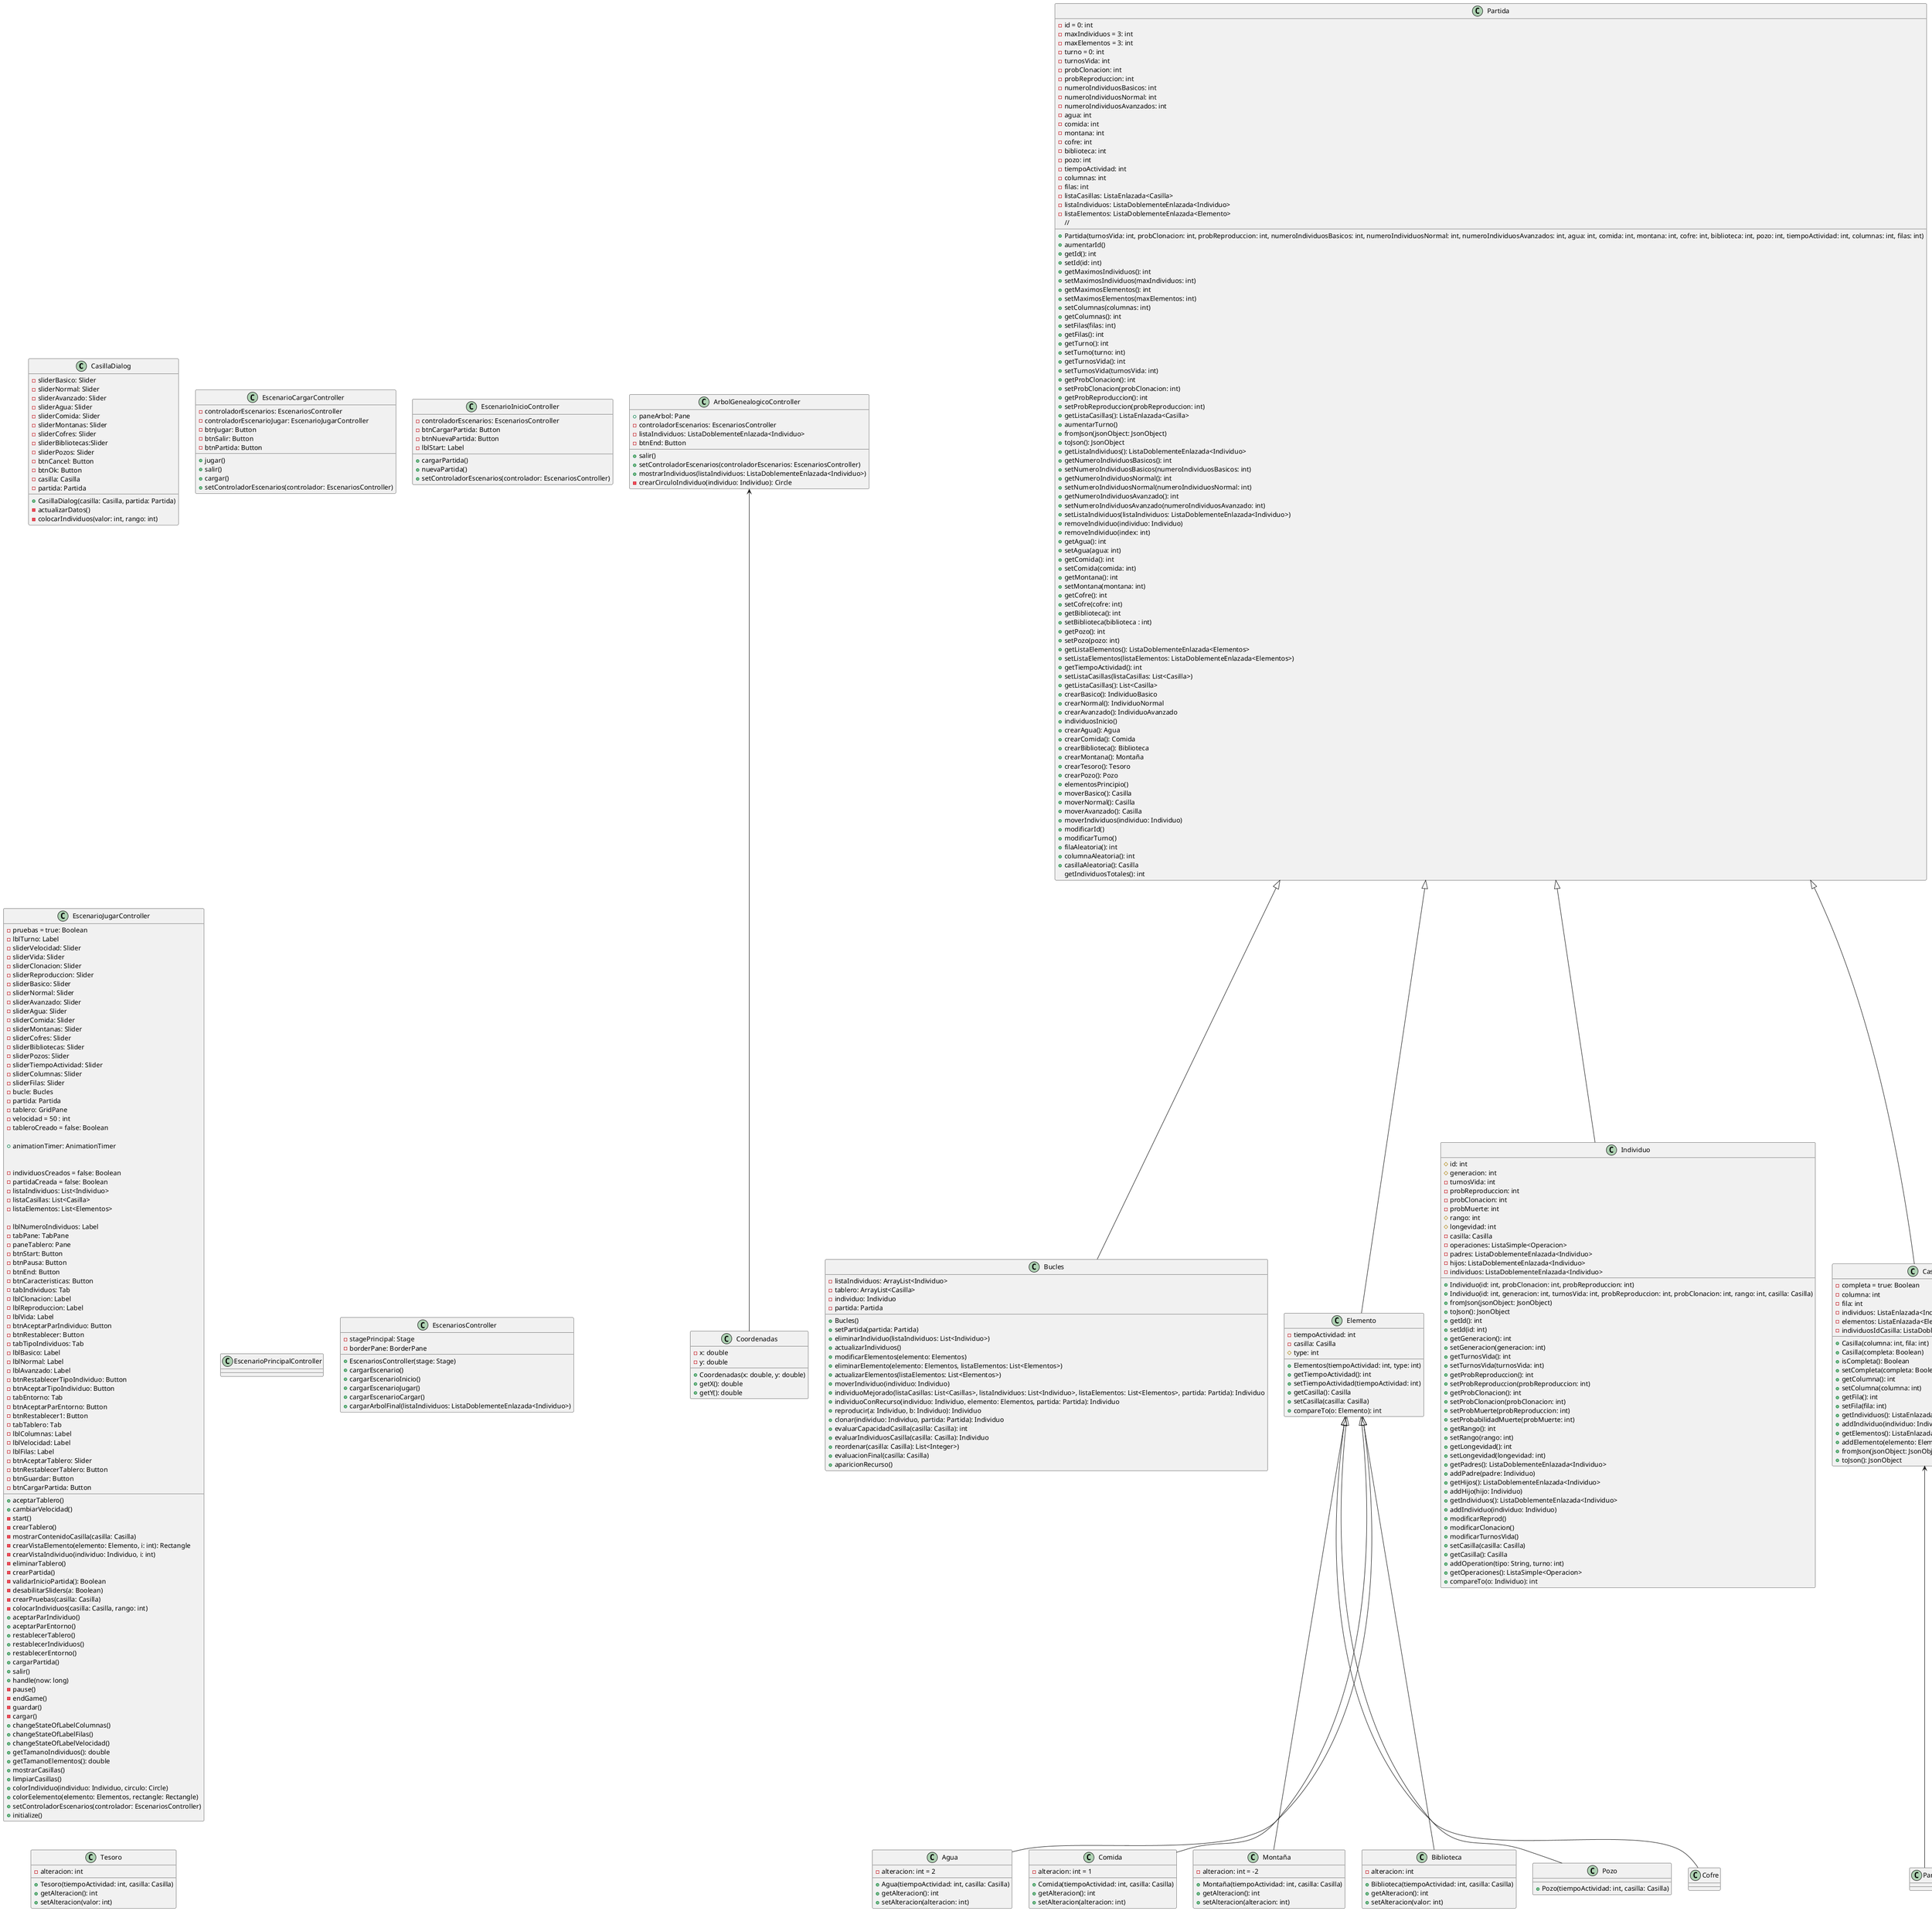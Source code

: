 @startuml
'https://plantuml.com/class-diagram

class CasillaDialog
class ArbolGenealogicoController
class EscenarioCargarController
class EscenarioInicioController
class EscenarioJugarController
class EscenarioPrincipalController
class EscenariosController

class Partida
class Bucles
class Elemento
class Individuo
class Casilla

class Agua
class Comida
class Montaña
class Tesoro
class Biblioteca
class Pozo

Partida <|-- Bucles
Partida <|-- Elemento
Partida <|-- Individuo
Partida <|-- Casilla

class Partida{
-id = 0: int
-maxIndividuos = 3: int
-maxElementos = 3: int
-turno = 0: int
-turnosVida: int
-probClonacion: int
-probReproduccion: int
-numeroIndividuosBasicos: int
-numeroIndividuosNormal: int
-numeroIndividuosAvanzados: int
-agua: int
-comida: int
-montana: int
-cofre: int
-biblioteca: int
-pozo: int
-tiempoActividad: int
-columnas: int
-filas: int
-listaCasillas: ListaEnlazada<Casilla>
+Partida(turnosVida: int, probClonacion: int, probReproduccion: int, numeroIndividuosBasicos: int, numeroIndividuosNormal: int, numeroIndividuosAvanzados: int, agua: int, comida: int, montana: int, cofre: int, biblioteca: int, pozo: int, tiempoActividad: int, columnas: int, filas: int)
+aumentarId()
+getId(): int
+setId(id: int)
+getMaximosIndividuos(): int
+setMaximosIndividuos(maxIndividuos: int)
+getMaximosElementos(): int
+setMaximosElementos(maxElementos: int)
+setColumnas(columnas: int)
+getColumnas(): int
+setFilas(filas: int)
+getFilas(): int
+getTurno(): int
+setTurno(turno: int)
+getTurnosVida(): int
+setTurnosVida(turnosVida: int)
+getProbClonacion(): int
+setProbClonacion(probClonacion: int)
+getProbReproduccion(): int
+setProbReproduccion(probReproduccion: int)
+getListaCasillas(): ListaEnlazada<Casilla>
+aumentarTurno()
-listaIndividuos: ListaDoblementeEnlazada<Individuo>
-listaElementos: ListaDoblementeEnlazada<Elemento>
+fromJson(jsonObject: JsonObject)
+toJson(): JsonObject
+getListaIndividuos(): ListaDoblementeEnlazada<Individuo>
+getNumeroIndividuosBasicos(): int
+setNumeroIndividuosBasicos(numeroIndividuosBasicos: int)
+getNumeroIndividuosNormal(): int
+setNumeroIndividuosNormal(numeroIndividuosNormal: int)
+getNumeroIndividuosAvanzado(): int
+setNumeroIndividuosAvanzado(numeroIndividuosAvanzado: int)
+setListaIndividuos(listaIndividuos: ListaDoblementeEnlazada<Individuo>)
+removeIndividuo(individuo: Individuo)
+removeIndividuo(index: int)
+getAgua(): int
+setAgua(agua: int)
+getComida(): int
+setComida(comida: int)
+getMontana(): int
+setMontana(montana: int)
+getCofre(): int
+setCofre(cofre: int)
+getBiblioteca(): int
+setBiblioteca(biblioteca : int)
+getPozo(): int
+setPozo(pozo: int)
+getListaElementos(): ListaDoblementeEnlazada<Elementos>
+setListaElementos(listaElementos: ListaDoblementeEnlazada<Elementos>)
+getTiempoActividad(): int
//
+setListaCasillas(listaCasillas: List<Casilla>)
+getListaCasillas(): List<Casilla>
+crearBasico(): IndividuoBasico
+crearNormal(): IndividuoNormal
+crearAvanzado(): IndividuoAvanzado
+individuosInicio()
+crearAgua(): Agua
+crearComida(): Comida
+crearBiblioteca(): Biblioteca
+crearMontana(): Montaña
+crearTesoro(): Tesoro
+crearPozo(): Pozo
+elementosPrincipio()
+moverBasico(): Casilla
+moverNormal(): Casilla
+moverAvanzado(): Casilla
+moverIndividuos(individuo: Individuo)
+modificarId()
+modificarTurno()
+filaAleatoria(): int
+columnaAleatoria(): int
+casillaAleatoria(): Casilla
getIndividuosTotales(): int
}

class Individuo{
#id: int
#generacion: int
-turnosVida: int
-probReproduccion: int
-probClonacion: int
-probMuerte: int
#rango: int
#longevidad: int
-casilla: Casilla
-operaciones: ListaSimple<Operacion>
-padres: ListaDoblementeEnlazada<Individuo>
-hijos: ListaDoblementeEnlazada<Individuo>
-individuos: ListaDoblementeEnlazada<Individuo>
+Individuo(id: int, probClonacion: int, probReproduccion: int)
+Individuo(id: int, generacion: int, turnosVida: int, probReproduccion: int, probClonacion: int, rango: int, casilla: Casilla)
+fromJson(jsonObject: JsonObject)
+toJson(): JsonObject
+getId(): int
+setId(id: int)
+getGeneracion(): int
+setGeneracion(generacion: int)
+getTurnosVida(): int
+setTurnosVida(turnosVida: int)
+getProbReproduccion(): int
+setProbReproduccion(probReproduccion: int)
+getProbClonacion(): int
+setProbClonacion(probClonacion: int)
+setProbMuerte(probReproduccion: int)
+setProbabilidadMuerte(probMuerte: int)
+getRango(): int
+setRango(rango: int)
+getLongevidad(): int
+setLongevidad(longevidad: int)
+getPadres(): ListaDoblementeEnlazada<Individuo>
+addPadre(padre: Individuo)
+getHijos(): ListaDoblementeEnlazada<Individuo>
+addHijo(hijo: Individuo)
+getIndividuos(): ListaDoblementeEnlazada<Individuo>
+addIndividuo(individuo: Individuo)
+modificarReprod()
+modificarClonacion()
+modificarTurnosVida()
+setCasilla(casilla: Casilla)
+getCasilla(): Casilla
+addOperation(tipo: String, turno: int)
+getOperaciones(): ListaSimple<Operacion>
+compareTo(o: Individuo): int
}

Elemento <|-- Agua
Elemento <|-- Comida
Elemento <|-- Montaña
Elemento <|-- Cofre
Elemento <|-- Biblioteca
Elemento <|-- Pozo

class Elemento{
-tiempoActividad: int
-casilla: Casilla
#type: int
+Elementos(tiempoActividad: int, type: int)
+getTiempoActividad(): int
+setTiempoActividad(tiempoActividad: int)
+getCasilla(): Casilla
+setCasilla(casilla: Casilla)
+compareTo(o: Elemento): int
}

class Agua{
-alteracion: int = 2
+Agua(tiempoActividad: int, casilla: Casilla)
+getAlteracion(): int
+setAlteracion(alteracion: int)
}

class Comida{
-alteracion: int = 1
+Comida(tiempoActividad: int, casilla: Casilla)
+getAlteracion(): int
+setAlteracion(alteracion: int)
}

class Montaña{
-alteracion: int = -2
+Montaña(tiempoActividad: int, casilla: Casilla)
+getAlteracion(): int
+setAlteracion(alteracion: int)
}

class Tesoro{
-alteracion: int
+Tesoro(tiempoActividad: int, casilla: Casilla)
+getAlteracion(): int
+setAlteracion(valor: int)
}

class Biblioteca{
-alteracion: int
+Biblioteca(tiempoActividad: int, casilla: Casilla)
+getAlteracion(): int
+setAlteracion(valor: int)
}

class Pozo{
+Pozo(tiempoActividad: int, casilla: Casilla)
}

class Bucles{
-listaIndividuos: ArrayList<Individuo>
-tablero: ArrayList<Casilla>
-individuo: Individuo
-partida: Partida
+Bucles()
+setPartida(partida: Partida)
+eliminarIndividuo(listaIndividuos: List<Individuo>)
+actualizarIndividuos()
+modificarElementos(elemento: Elementos)
+eliminarElemento(elemento: Elementos, listaElementos: List<Elementos>)
+actualizarElementos(listaElementos: List<Elementos>)
+moverIndividuo(individuo: Individuo)
+individuoMejorado(listaCasillas: List<Casillas>, listaIndividuos: List<Individuo>, listaElementos: List<Elementos>, partida: Partida): Individuo
+individuoConRecurso(individuo: Individuo, elemento: Elementos, partida: Partida): Individuo
+reproducir(a: Individuo, b: Individuo): Individuo
+clonar(individuo: Individuo, partida: Partida): Individuo
+evaluarCapacidadCasilla(casilla: Casilla): int
+evaluarIndividuosCasilla(casilla: Casilla): Individuo
+reordenar(casilla: Casilla): List<Integer>)
+evaluacionFinal(casilla: Casilla)
+aparicionRecurso()
}

Casilla <-- Pane

class Casilla{
-completa = true: Boolean
-columna: int
-fila: int
-individuos: ListaEnlazada<Individuo>
-elementos: ListaEnlazada<Elemento>
+Casilla(columna: int, fila: int)
+Casilla(completa: Boolean)
+isCompleta(): Boolean
+setCompleta(completa: Boolean)
+getColumna(): int
+setColumna(columna: int)
+getFila(): int
+setFila(fila: int)
+getIndividuos(): ListaEnlazada<Individuo>
+addIndividuo(individuo: Individuo)
+getElementos(): ListaEnlazada<Elemento>
+addElemento(elemento: Elementos)
-individuosIdCasilla: ListaDoblementeEnlazada<Integer>
+fromJson(jsonObject: JsonObject)
+toJson(): JsonObject

}

class CasillaDialog{
-sliderBasico: Slider
-sliderNormal: Slider
-sliderAvanzado: Slider
-sliderAgua: Slider
-sliderComida: Slider
-sliderMontanas: Slider
-sliderCofres: Slider
-sliderBibliotecas:Slider
-sliderPozos: Slider
-btnCancel: Button
-btnOk: Button
-casilla: Casilla
-partida: Partida
+CasillaDialog(casilla: Casilla, partida: Partida)
-actualizarDatos()
-colocarIndividuos(valor: int, rango: int)
}

class ArbolGenealogicoController{
+paneArbol: Pane
-controladorEscenarios: EscenariosController
-listaIndividuos: ListaDoblementeEnlazada<Individuo>
-btnEnd: Button
+salir()
+setControladorEscenarios(controladorEscenarios: EscenariosController)
+mostrarIndividuos(listaIndividuos: ListaDoblementeEnlazada<Individuo>)
-crearCirculoIndividuo(individuo: Individuo): Circle
}

ArbolGenealogicoController <-- Coordenadas

class Coordenadas{
-x: double
-y: double
+Coordenadas(x: double, y: double)
+getX(): double
+getY(): double
}

class EscenarioCargarController{
-controladorEscenarios: EscenariosController
-controladorEscenarioJugar: EscenarioJugarController
-btnJugar: Button
-btnSalir: Button
-btnPartida: Button
+jugar()
+salir()
+cargar()
+setControladorEscenarios(controlador: EscenariosController)
}


class EscenarioInicioController{
-controladorEscenarios: EscenariosController
-btnCargarPartida: Button
-btnNuevaPartida: Button
-lblStart: Label
+cargarPartida()
+nuevaPartida()
+setControladorEscenarios(controlador: EscenariosController)
}

class EscenarioJugarController{
-pruebas = true: Boolean
-lblTurno: Label
-sliderVelocidad: Slider
-sliderVida: Slider
-sliderClonacion: Slider
-sliderReproduccion: Slider
-sliderBasico: Slider
-sliderNormal: Slider
-sliderAvanzado: Slider
-sliderAgua: Slider
-sliderComida: Slider
-sliderMontanas: Slider
-sliderCofres: Slider
-sliderBibliotecas: Slider
-sliderPozos: Slider
-sliderTiempoActividad: Slider
-sliderColumnas: Slider
-sliderFilas: Slider
-bucle: Bucles
-partida: Partida
-tablero: GridPane
-velocidad = 50 : int
-tableroCreado = false: Boolean

+animationTimer: AnimationTimer
+aceptarTablero()
+cambiarVelocidad()
-start()
-crearTablero()
-mostrarContenidoCasilla(casilla: Casilla)
-crearVistaElemento(elemento: Elemento, i: int): Rectangle
-crearVistaIndividuo(individuo: Individuo, i: int)
-eliminarTablero()
-crearPartida()
-validarInicioPartida(): Boolean
-desabilitarSliders(a: Boolean)
-crearPruebas(casilla: Casilla)
-colocarIndividuos(casilla: Casilla, rango: int)


-individuosCreados = false: Boolean
-partidaCreada = false: Boolean
-listaIndividuos: List<Individuo>
-listaCasillas: List<Casilla>
-listaElementos: List<Elementos>

-lblNumeroIndividuos: Label
-tabPane: TabPane
-paneTablero: Pane
-btnStart: Button
-btnPausa: Button
-btnEnd: Button
-btnCaracteristicas: Button
-tabIndividuos: Tab
-lblClonacion: Label
-lblReproduccion: Label
-lblVida: Label
-btnAceptarParIndividuo: Button
-btnRestablecer: Button
-tabTipoIndividuos: Tab
-lblBasico: Label
-lblNormal: Label
-lblAvanzado: Label
-btnRestablecerTipoIndividuo: Button
-btnAceptarTipoIndividuo: Button
-tabEntorno: Tab
-btnAceptarParEntorno: Button
-btnRestablecer1: Button
-tabTablero: Tab
-lblColumnas: Label
-lblVelocidad: Label
-lblFilas: Label
-btnAceptarTablero: Slider
-btnRestablecerTablero: Button
-btnGuardar: Button
-btnCargarPartida: Button
+aceptarParIndividuo()
+aceptarParEntorno()
+restablecerTablero()
+restablecerIndividuos()
+restablecerEntorno()
+cargarPartida()
+salir()
+handle(now: long)
-pause()
-endGame()
-guardar()
-cargar()
+changeStateOfLabelColumnas()
+changeStateOfLabelFilas()
+changeStateOfLabelVelocidad()
+getTamanoIndividuos(): double
+getTamanoElementos(): double
+mostrarCasillas()
+limpiarCasillas()
+colorIndividuo(individuo: Individuo, circulo: Circle)
+colorEelemento(elemento: Elementos, rectangle: Rectangle)
+setControladorEscenarios(controlador: EscenariosController)
+initialize()
}

class EscenarioPrincipalController{
}

class EscenariosController{
-stagePrincipal: Stage
-borderPane: BorderPane
+EscenariosController(stage: Stage)
+cargarEscenario()
+cargarEscenarioInicio()
+cargarEscenarioJugar()
+cargarEscenarioCargar()
+cargarArbolFinal(listaIndividuos: ListaDoblementeEnlazada<Individuo>)
}

@enduml